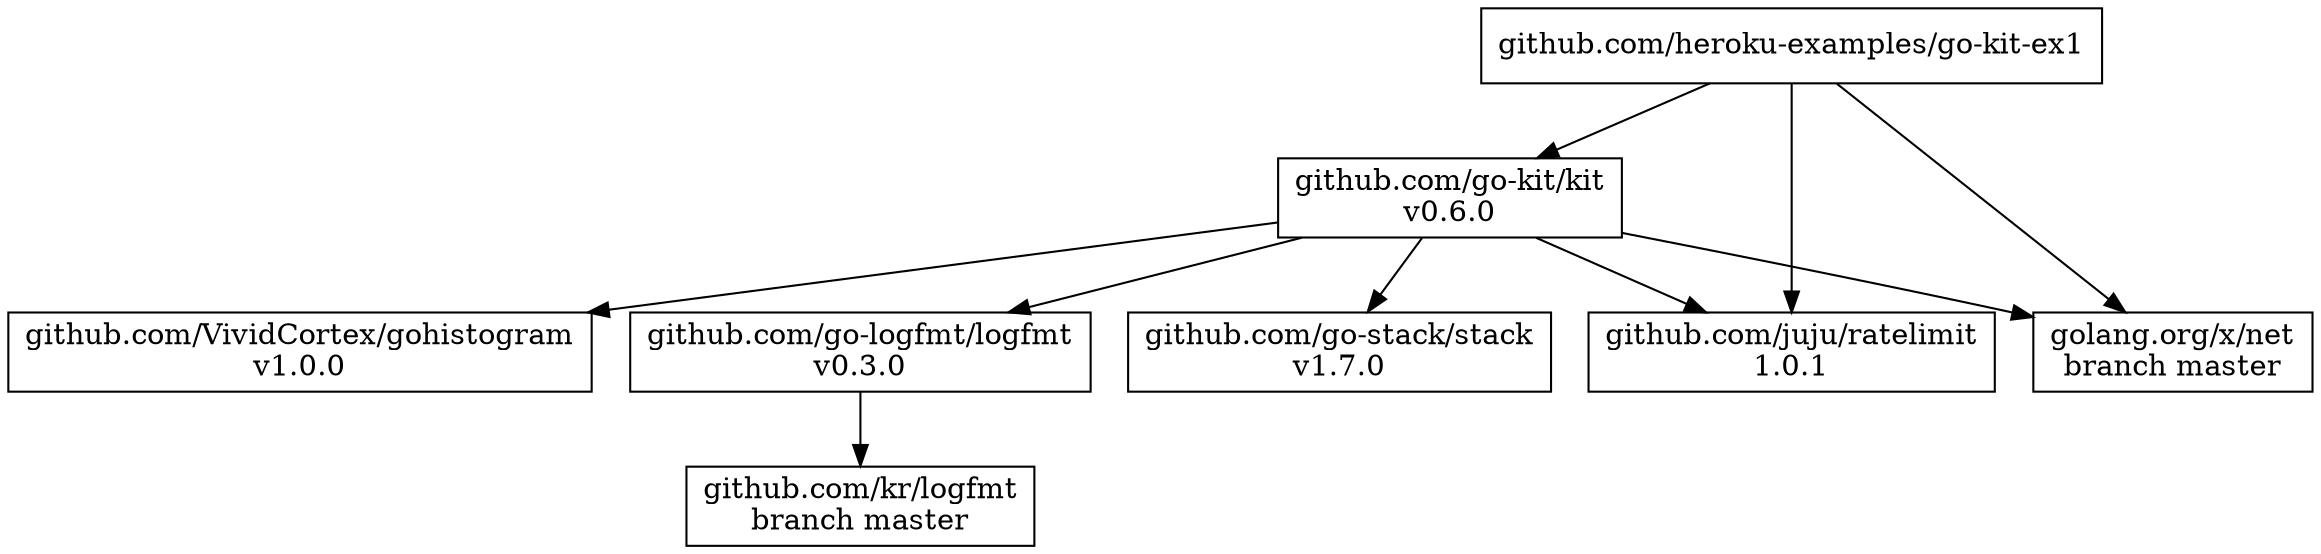 digraph {
	node [shape=box];
	79706905 [label="github.com/heroku-examples/go-kit-ex1"];
	1542327640 [label="github.com/VividCortex/gohistogram\nv1.0.0"];
	1756365654 [label="github.com/go-kit/kit\nv0.6.0"];
	3962660754 [label="github.com/go-logfmt/logfmt\nv0.3.0"];
	1477303506 [label="github.com/go-stack/stack\nv1.7.0"];
	1499966208 [label="github.com/juju/ratelimit\n1.0.1"];
	1801388401 [label="github.com/kr/logfmt\nbranch master"];
	2759993708 [label="golang.org/x/net\nbranch master"];
	79706905 -> 1756365654;
	79706905 -> 1499966208;
	79706905 -> 2759993708;
	1756365654 -> 1542327640;
	1756365654 -> 3962660754;
	1756365654 -> 1477303506;
	1756365654 -> 1499966208;
	1756365654 -> 2759993708;
	3962660754 -> 1801388401;
}
